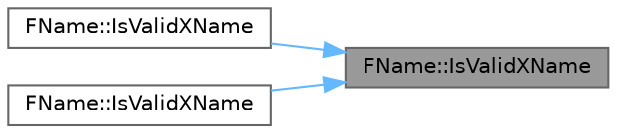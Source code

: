 digraph "FName::IsValidXName"
{
 // INTERACTIVE_SVG=YES
 // LATEX_PDF_SIZE
  bgcolor="transparent";
  edge [fontname=Helvetica,fontsize=10,labelfontname=Helvetica,labelfontsize=10];
  node [fontname=Helvetica,fontsize=10,shape=box,height=0.2,width=0.4];
  rankdir="RL";
  Node1 [id="Node000001",label="FName::IsValidXName",height=0.2,width=0.4,color="gray40", fillcolor="grey60", style="filled", fontcolor="black",tooltip=" "];
  Node1 -> Node2 [id="edge1_Node000001_Node000002",dir="back",color="steelblue1",style="solid",tooltip=" "];
  Node2 [id="Node000002",label="FName::IsValidXName",height=0.2,width=0.4,color="grey40", fillcolor="white", style="filled",URL="$d0/d53/classFName.html#a422fb5e28bb07c35f7a6a1a4ab9372e3",tooltip="Checks to see that a FName follows the rules that Unreal requires."];
  Node1 -> Node3 [id="edge2_Node000001_Node000003",dir="back",color="steelblue1",style="solid",tooltip=" "];
  Node3 [id="Node000003",label="FName::IsValidXName",height=0.2,width=0.4,color="grey40", fillcolor="white", style="filled",URL="$d0/d53/classFName.html#a6325bd564d4c9fe86118299fd53167ba",tooltip="Takes an FName and checks to see that it follows the rules that Unreal requires."];
}
